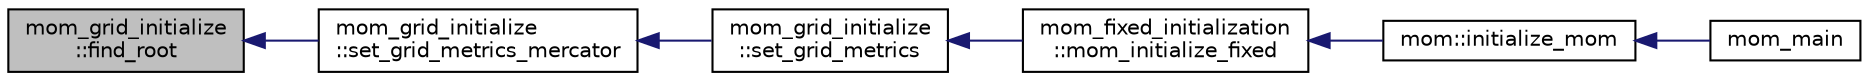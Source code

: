 digraph "mom_grid_initialize::find_root"
{
 // INTERACTIVE_SVG=YES
  edge [fontname="Helvetica",fontsize="10",labelfontname="Helvetica",labelfontsize="10"];
  node [fontname="Helvetica",fontsize="10",shape=record];
  rankdir="LR";
  Node53 [label="mom_grid_initialize\l::find_root",height=0.2,width=0.4,color="black", fillcolor="grey75", style="filled", fontcolor="black"];
  Node53 -> Node54 [dir="back",color="midnightblue",fontsize="10",style="solid",fontname="Helvetica"];
  Node54 [label="mom_grid_initialize\l::set_grid_metrics_mercator",height=0.2,width=0.4,color="black", fillcolor="white", style="filled",URL="$namespacemom__grid__initialize.html#ac37d98379b33a9e95d0bbffc1d7a730f"];
  Node54 -> Node55 [dir="back",color="midnightblue",fontsize="10",style="solid",fontname="Helvetica"];
  Node55 [label="mom_grid_initialize\l::set_grid_metrics",height=0.2,width=0.4,color="black", fillcolor="white", style="filled",URL="$namespacemom__grid__initialize.html#a235a9712823e2f78e4958e8d681b6ba4",tooltip="set_grid_metrics is used to set the primary values in the model&#39;s horizontal grid. The bathymetry, land-sea mask and any restricted channel widths are not known yet, so these are set later. "];
  Node55 -> Node56 [dir="back",color="midnightblue",fontsize="10",style="solid",fontname="Helvetica"];
  Node56 [label="mom_fixed_initialization\l::mom_initialize_fixed",height=0.2,width=0.4,color="black", fillcolor="white", style="filled",URL="$namespacemom__fixed__initialization.html#a6c1c054d9cda9f1bd11abba748614c92",tooltip="MOM_initialize_fixed sets up time-invariant quantities related to MOM6&#39;s horizontal grid..."];
  Node56 -> Node57 [dir="back",color="midnightblue",fontsize="10",style="solid",fontname="Helvetica"];
  Node57 [label="mom::initialize_mom",height=0.2,width=0.4,color="black", fillcolor="white", style="filled",URL="$namespacemom.html#a0be2869fef30e1e0604facfe1b41555d",tooltip="This subroutine initializes MOM. "];
  Node57 -> Node58 [dir="back",color="midnightblue",fontsize="10",style="solid",fontname="Helvetica"];
  Node58 [label="mom_main",height=0.2,width=0.4,color="black", fillcolor="white", style="filled",URL="$MOM__driver_8F90.html#a08fffeb2d8e8acbf9ed4609be6d258c6"];
}
